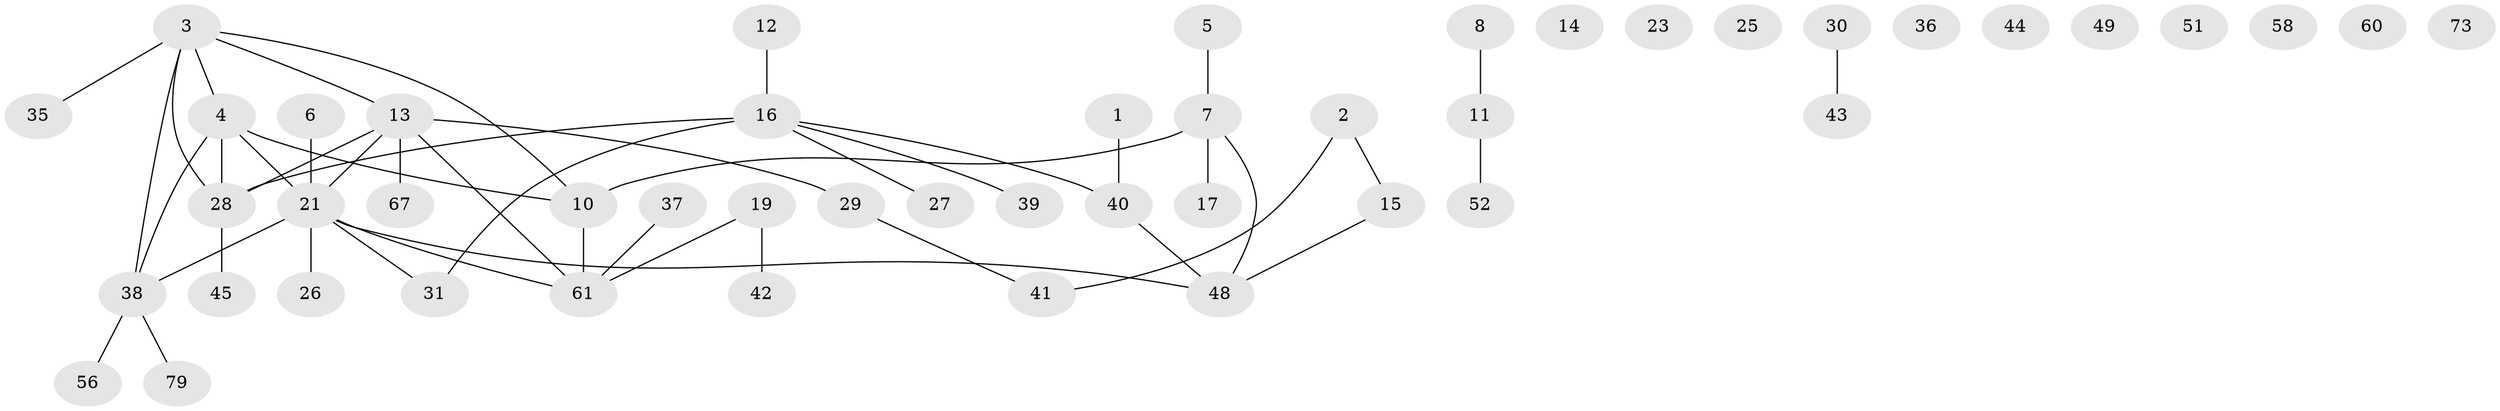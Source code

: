 // original degree distribution, {1: 0.30864197530864196, 2: 0.2716049382716049, 3: 0.16049382716049382, 5: 0.08641975308641975, 0: 0.1111111111111111, 6: 0.012345679012345678, 4: 0.037037037037037035, 7: 0.012345679012345678}
// Generated by graph-tools (version 1.1) at 2025/16/03/04/25 18:16:43]
// undirected, 48 vertices, 47 edges
graph export_dot {
graph [start="1"]
  node [color=gray90,style=filled];
  1;
  2;
  3 [super="+66+68+33"];
  4 [super="+75+69+24+53"];
  5 [super="+47"];
  6;
  7 [super="+54+9"];
  8;
  10 [super="+20"];
  11;
  12 [super="+46"];
  13 [super="+22"];
  14 [super="+18"];
  15;
  16 [super="+62+57+81"];
  17;
  19;
  21 [super="+71"];
  23;
  25;
  26;
  27;
  28 [super="+55+32+50"];
  29;
  30 [super="+65"];
  31;
  35;
  36;
  37;
  38;
  39;
  40;
  41;
  42;
  43;
  44;
  45;
  48 [super="+72"];
  49;
  51;
  52;
  56;
  58;
  60;
  61 [super="+64"];
  67 [super="+80"];
  73;
  79;
  1 -- 40;
  2 -- 15;
  2 -- 41;
  3 -- 35;
  3 -- 38;
  3 -- 10;
  3 -- 4;
  3 -- 28;
  3 -- 13;
  4 -- 28;
  4 -- 10;
  4 -- 21;
  4 -- 38;
  5 -- 7;
  6 -- 21;
  7 -- 48;
  7 -- 17;
  7 -- 10 [weight=2];
  8 -- 11;
  10 -- 61;
  11 -- 52;
  12 -- 16;
  13 -- 61;
  13 -- 29;
  13 -- 67;
  13 -- 21;
  13 -- 28;
  15 -- 48;
  16 -- 27;
  16 -- 39;
  16 -- 40;
  16 -- 28 [weight=2];
  16 -- 31;
  19 -- 42;
  19 -- 61;
  21 -- 61;
  21 -- 38;
  21 -- 48;
  21 -- 26;
  21 -- 31;
  28 -- 45;
  29 -- 41;
  30 -- 43;
  37 -- 61;
  38 -- 56;
  38 -- 79;
  40 -- 48;
}
